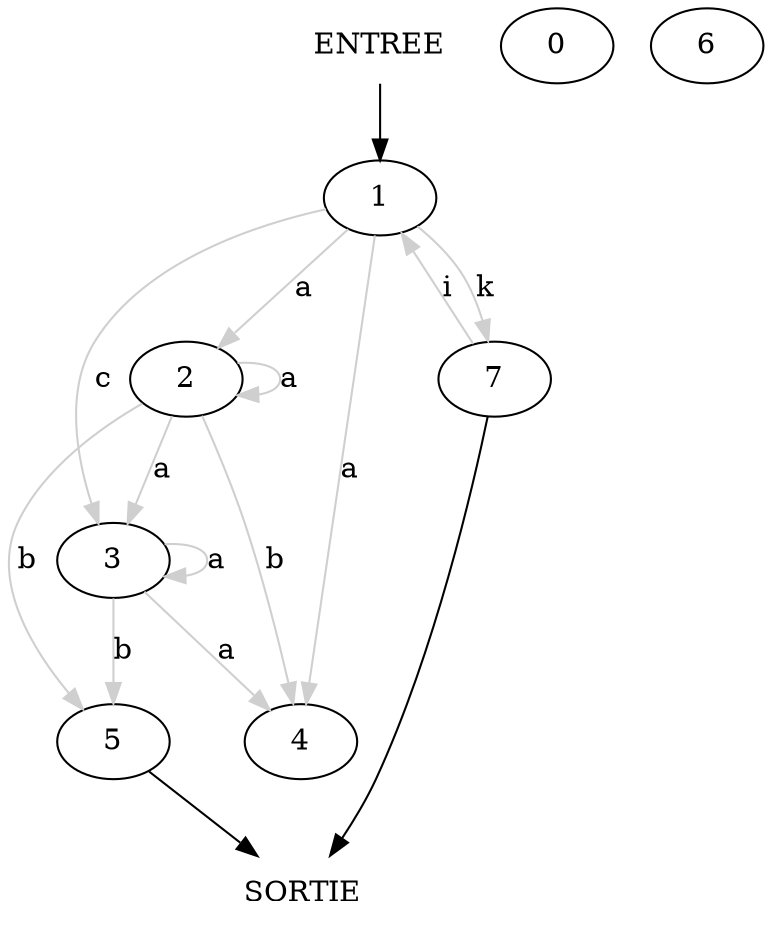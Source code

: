 digraph test_graph{
e[ label="ENTREE" shape=none]
s[ label="SORTIE" shape=none]
0 [label="0"]
1 [label="1"]
2 [label="2"]
3 [label="3"]
4 [label="4"]
5 [label="5"]
6 [label="6"]
7 [label="7"];
e -> 1  ;
1 -> 2 [label="a" color=grey81 ] 
1 -> 3 [label="c" color=grey81 ] 
1 -> 4 [label="a" color=grey81 ] 
1 -> 7 [label="k" color=grey81 ] 
2 -> 2 [label="a" color=grey81 ] 
2 -> 3 [label="a" color=grey81 ] 
2 -> 4 [label="b" color=grey81 ] 
2 -> 5 [label="b" color=grey81 ] 
3 -> 3 [label="a" color=grey81 ] 
3 -> 4 [label="a" color=grey81 ] 
3 -> 5 [label="b" color=grey81 ] 
5 -> s ;
7 -> s ;
7 -> 1 [label="i" color=grey81 ] }